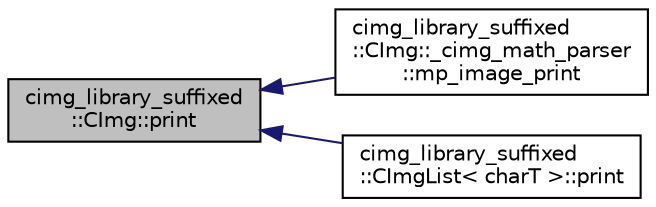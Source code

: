 digraph "cimg_library_suffixed::CImg::print"
{
  edge [fontname="Helvetica",fontsize="10",labelfontname="Helvetica",labelfontsize="10"];
  node [fontname="Helvetica",fontsize="10",shape=record];
  rankdir="LR";
  Node2881 [label="cimg_library_suffixed\l::CImg::print",height=0.2,width=0.4,color="black", fillcolor="grey75", style="filled", fontcolor="black"];
  Node2881 -> Node2882 [dir="back",color="midnightblue",fontsize="10",style="solid",fontname="Helvetica"];
  Node2882 [label="cimg_library_suffixed\l::CImg::_cimg_math_parser\l::mp_image_print",height=0.2,width=0.4,color="black", fillcolor="white", style="filled",URL="$structcimg__library__suffixed_1_1_c_img_1_1__cimg__math__parser.html#accadb0cbf6248cad3cc6985a8325df20"];
  Node2881 -> Node2883 [dir="back",color="midnightblue",fontsize="10",style="solid",fontname="Helvetica"];
  Node2883 [label="cimg_library_suffixed\l::CImgList\< charT \>::print",height=0.2,width=0.4,color="black", fillcolor="white", style="filled",URL="$structcimg__library__suffixed_1_1_c_img_list.html#a2ad854dec4e99ffe2db1bf551ac388b6",tooltip="Print information about the list on the standard output. "];
}
